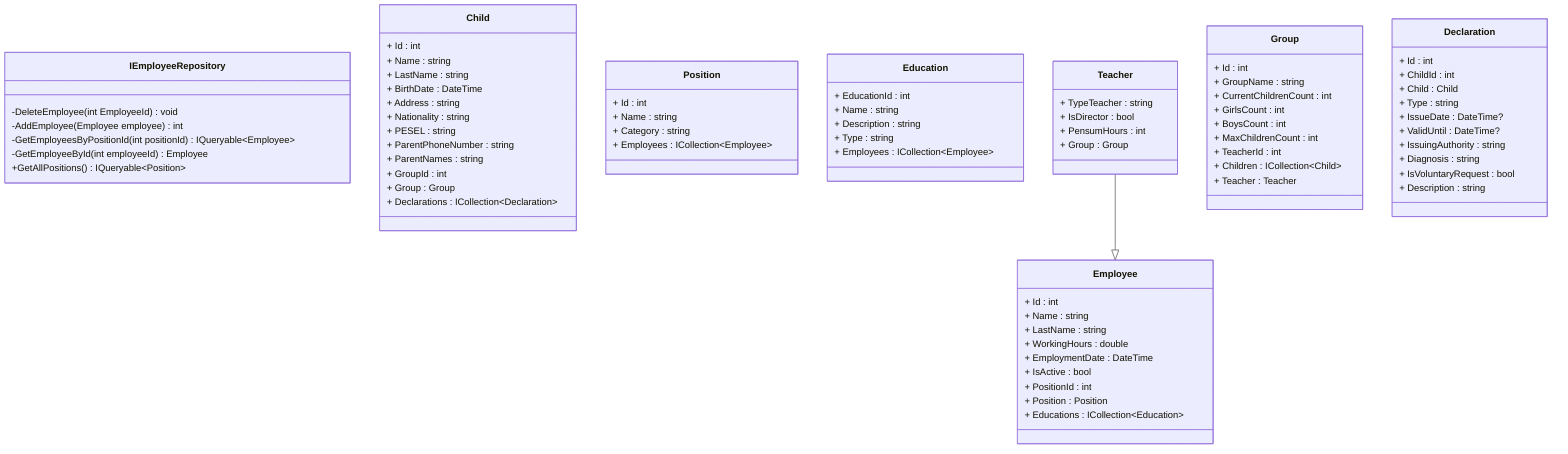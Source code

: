 classDiagram 
	
	class IEmployeeRepository  {
		-DeleteEmployee(int EmployeeId) void
		-AddEmployee(Employee employee) int
		-GetEmployeesByPositionId(int positionId) IQueryable~Employee~
		-GetEmployeeById(int employeeId) Employee
		+GetAllPositions() IQueryable~Position~
	}
	class Child  {
		+ Id : int
		+ Name : string
		+ LastName : string
		+ BirthDate : DateTime
		+ Address : string
		+ Nationality : string
		+ PESEL : string
		+ ParentPhoneNumber : string
		+ ParentNames : string
		+ GroupId : int
		+ Group : Group
		+ Declarations : ICollection~Declaration~
	}
	class Position  {
		+ Id : int
		+ Name : string
		+ Category : string
		+ Employees : ICollection~Employee~
	}
	class Education  {
		+ EducationId : int
		+ Name : string
		+ Description : string
		+ Type : string
		+ Employees : ICollection~Employee~
	}
	class Teacher  {
		+ TypeTeacher : string
		+ IsDirector : bool
		+ PensumHours : int
		+ Group : Group
	}
	class Group  {
		+ Id : int
		+ GroupName : string
		+ CurrentChildrenCount : int
		+ GirlsCount : int
		+ BoysCount : int
		+ MaxChildrenCount : int
		+ TeacherId : int
		+ Children : ICollection~Child~
		+ Teacher : Teacher
	}
	class Employee  {
		+ Id : int
		+ Name : string
		+ LastName : string
		+ WorkingHours : double
		+ EmploymentDate : DateTime
		+ IsActive : bool
		+ PositionId : int
		+ Position : Position
		+ Educations : ICollection~Education~
	}
	class Declaration  {
		+ Id : int
		+ ChildId : int
		+ Child : Child
		+ Type : string
		+ IssueDate : DateTime?
		+ ValidUntil : DateTime?
		+ IssuingAuthority : string
		+ Diagnosis : string
		+ IsVoluntaryRequest : bool
		+ Description : string
	}
	
	Teacher --|> Employee